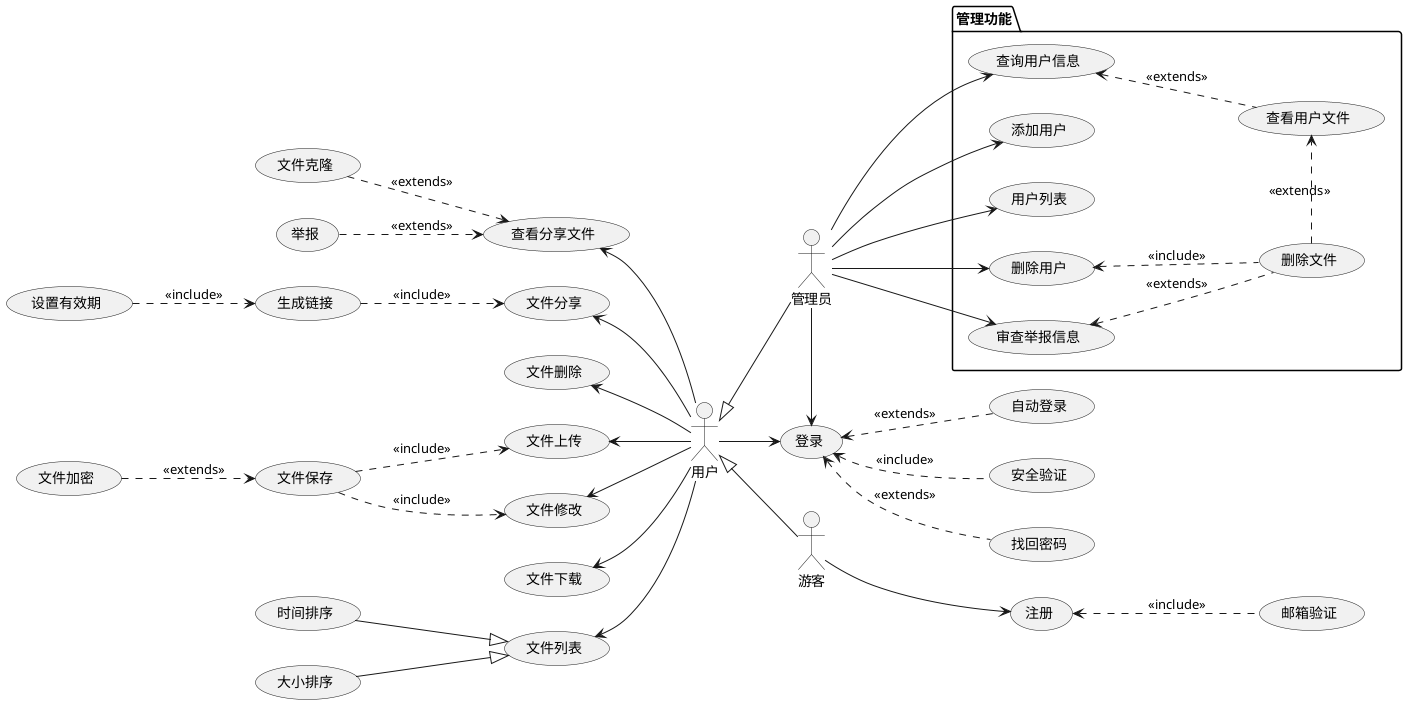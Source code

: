 @startuml "Usecase"
left to right direction
actor "游客" as USER

usecase "注册" as Register
usecase "登录" as Login
usecase "安全验证" as Verification
usecase "找回密码" as Recover
usecase "自动登录" as Automatic_login
usecase "邮箱验证" as Email

USER -down-> Register

Email .up.> Register : <<include>>
Verification .up.> Login : <<include>>
Recover .up.> Login : <<extends>>
Automatic_login .up.> Login : <<extends>>

actor "管理员" as ADMIN
actor "用户" as R_USER

R_USER <|-- ADMIN
R_USER <|-- USER
R_USER ->Login 
ADMIN -> Login

package 管理功能 {
  usecase "审查举报信息" as check_File
  usecase "添加用户" as ADD_USER
  usecase "删除用户" as DELETE_USER
  usecase "用户列表" as LIST_USER
  usecase "查询用户信息" as Search_UserInfo
  usecase "查看用户文件" as Search_File
  usecase "删除文件" as Delete_file

  Search_File .up.> Search_UserInfo : <<extends>>
  Delete_file .> Search_File : <<extends>>
  Delete_file .up.> check_File : <<extends>>
  Delete_file .up.> DELETE_USER : <<include>>
}

ADMIN -down-> ADD_USER
ADMIN -down-> DELETE_USER
ADMIN -down-> LIST_USER
ADMIN -down-> Search_UserInfo
ADMIN -down-> check_File

usecase "文件上传" as UPLOAD
usecase "文件下载" as DOWNLOAD
usecase "文件修改" as UPDATE
usecase "文件删除" as DELETE
usecase "文件分享" as SHARE
usecase "文件列表" as FILE_LIST
usecase "查看分享文件" as Browse_share

R_USER -up-> UPLOAD
R_USER -up-> DOWNLOAD
R_USER -up->UPDATE
R_USER -up->DELETE
R_USER -up->SHARE
R_USER -up->Browse_share
R_USER -up->FILE_LIST

usecase "文件保存" as PRESERVE
usecase "生成链接" as LINK
usecase "时间排序" as TIME_SORT
usecase "大小排序" as SIZE_SORT
usecase "文件克隆" as File_clone
usecase "举报" as report

LINK .down.> SHARE : <<include>>
PRESERVE .down.> UPDATE : <<include>>
PRESERVE .down.> UPLOAD : <<include>>
File_clone .down.> Browse_share : <<extends>>
report .down.> Browse_share : <<extends>>

TIME_SORT -down-|> FILE_LIST
SIZE_SORT -down-|> FILE_LIST

usecase "文件加密" as ENCRYPTION
usecase "设置有效期" as Validity

ENCRYPTION .down.> PRESERVE : <<extends>>
Validity .down.> LINK : <<include>>

@enduml